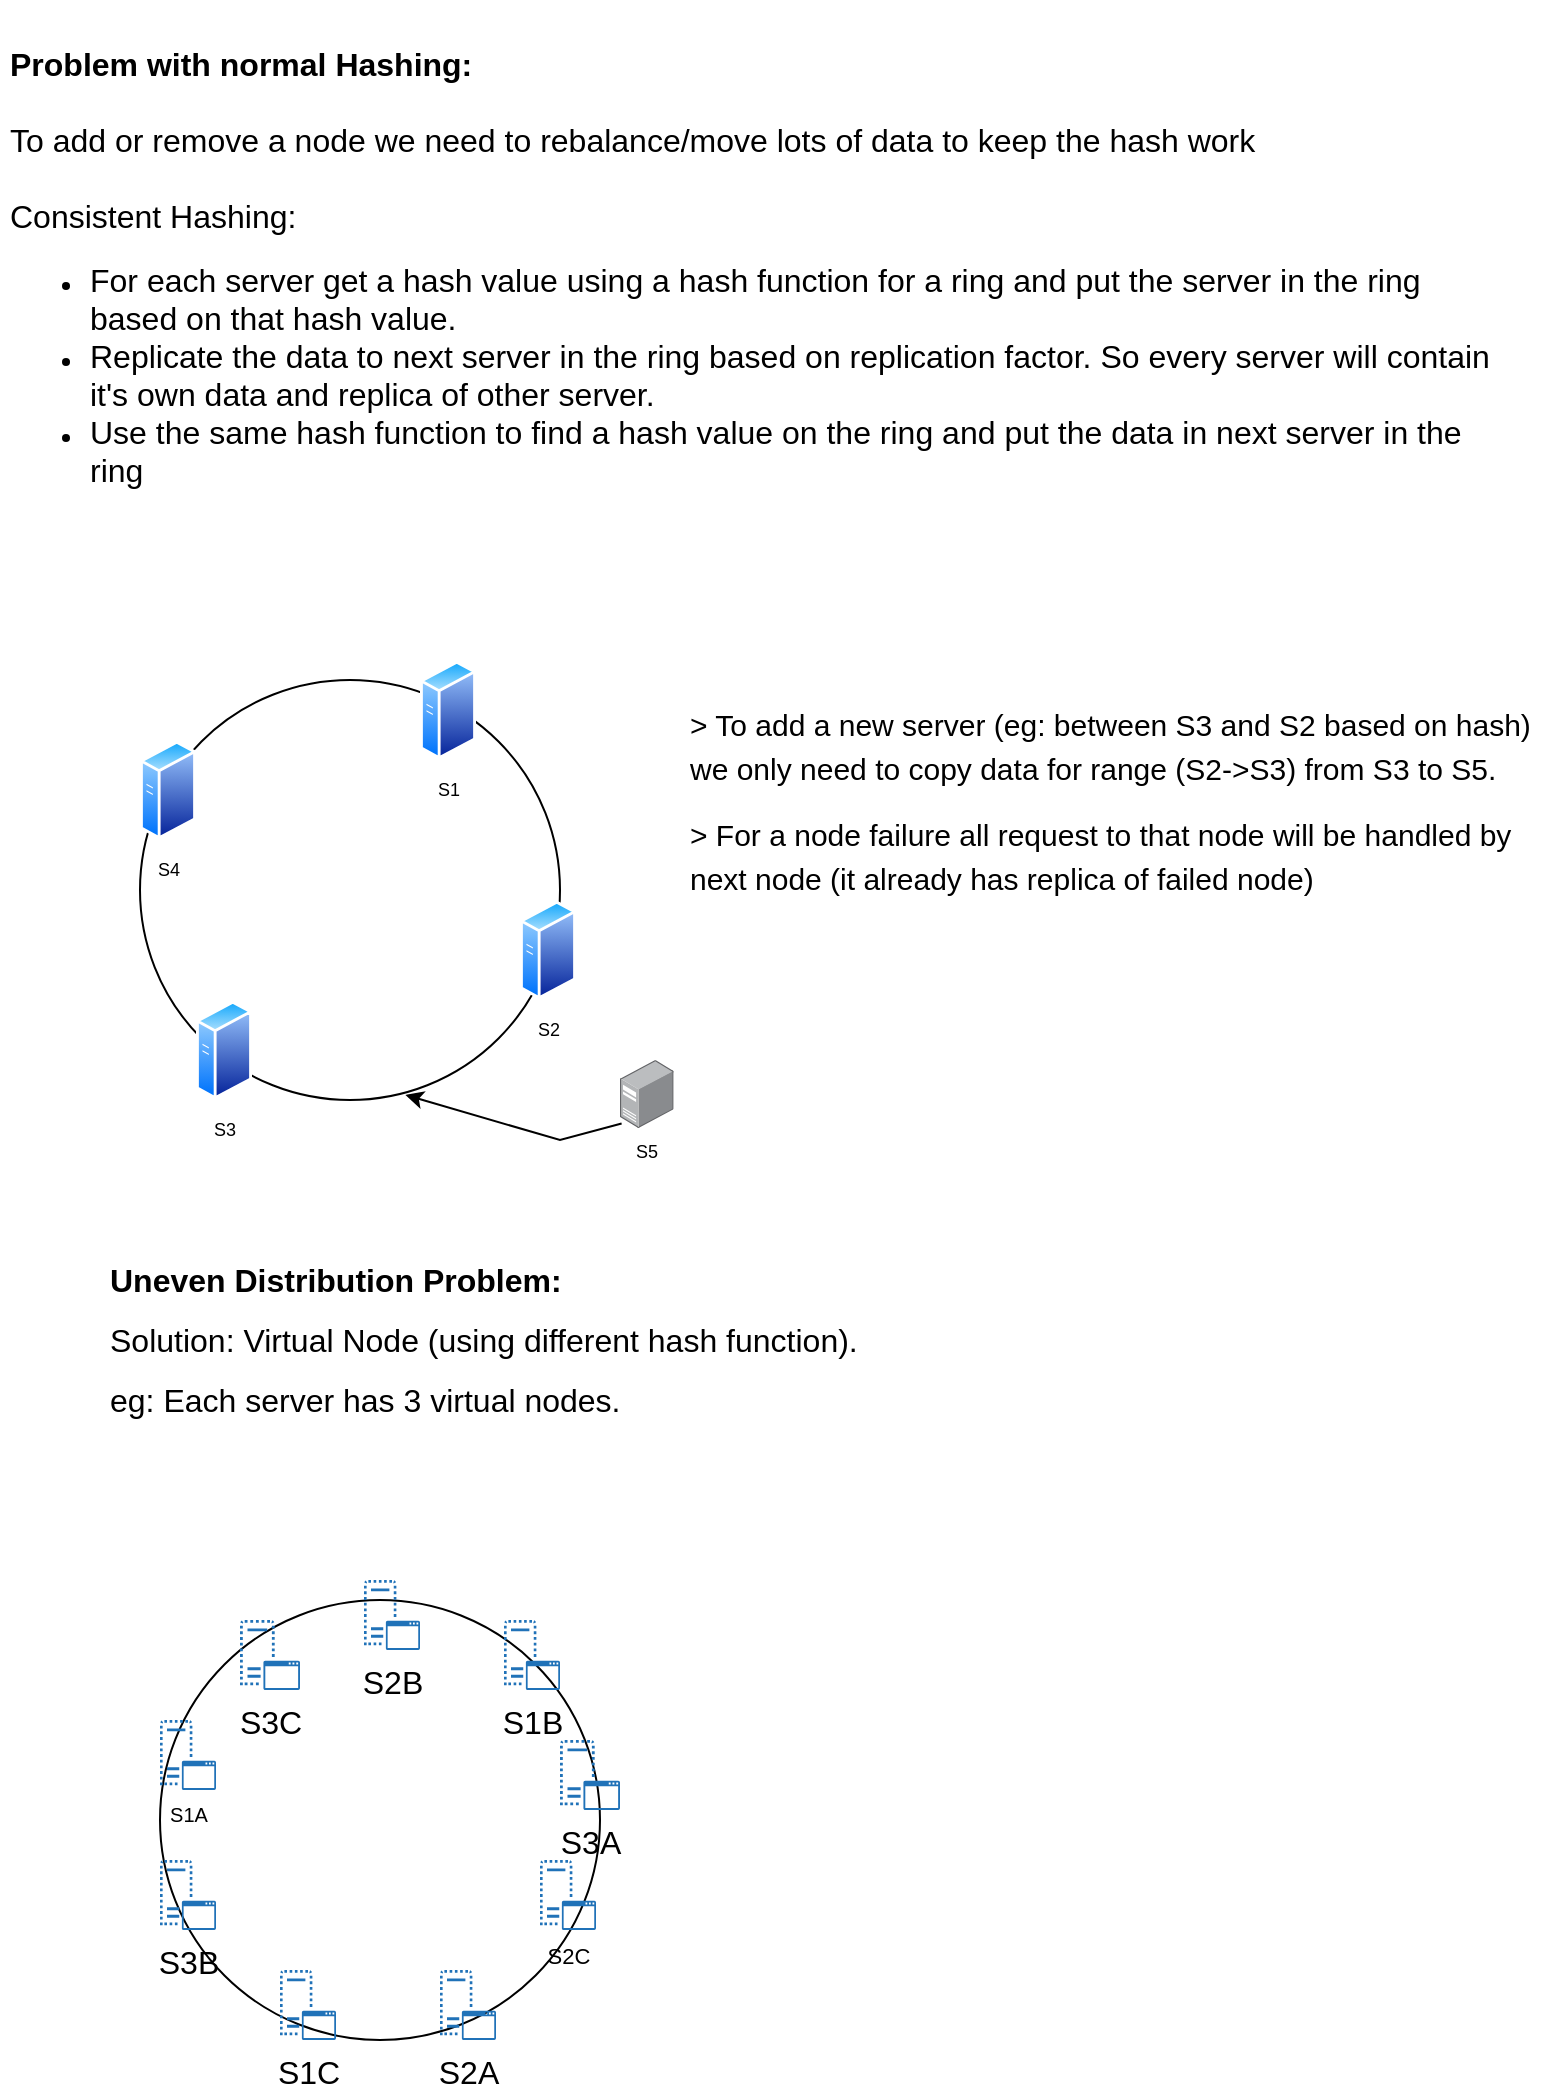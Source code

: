 <mxfile version="20.7.4" type="device"><diagram id="bq1fMjolwCYCcFmVZnmH" name="Page-1"><mxGraphModel dx="1050" dy="619" grid="1" gridSize="10" guides="1" tooltips="1" connect="1" arrows="1" fold="1" page="1" pageScale="1" pageWidth="850" pageHeight="1100" math="0" shadow="0"><root><mxCell id="0"/><mxCell id="1" parent="0"/><mxCell id="XRIyzE5vZDBe56b4LAHJ-6" value="&lt;h1&gt;&lt;font size=&quot;3&quot;&gt;Problem with normal Hashing:&lt;/font&gt;&lt;/h1&gt;&lt;div&gt;&lt;font size=&quot;3&quot;&gt;To add or remove a node we need to rebalance/move lots of data to keep the hash work&lt;/font&gt;&lt;/div&gt;&lt;div&gt;&lt;font size=&quot;3&quot;&gt;&lt;br&gt;&lt;/font&gt;&lt;/div&gt;&lt;div&gt;&lt;font size=&quot;3&quot;&gt;Consistent Hashing:&lt;/font&gt;&lt;/div&gt;&lt;div&gt;&lt;ul&gt;&lt;li&gt;&lt;font size=&quot;3&quot;&gt;For each server get a hash value using a hash function for a ring and put the server in the ring based on that hash value.&lt;/font&gt;&lt;/li&gt;&lt;li&gt;&lt;font size=&quot;3&quot;&gt;Replicate the data to next server in the ring based on replication factor. So every server will contain it's own data and replica of other server.&lt;/font&gt;&lt;/li&gt;&lt;li&gt;&lt;font size=&quot;3&quot;&gt;Use the same hash function to find a hash value on the ring and put the data in next server in the ring&lt;/font&gt;&lt;/li&gt;&lt;/ul&gt;&lt;/div&gt;" style="text;html=1;strokeColor=none;fillColor=none;spacing=5;spacingTop=-20;whiteSpace=wrap;overflow=hidden;rounded=0;" vertex="1" parent="1"><mxGeometry x="20" y="20" width="750" height="260" as="geometry"/></mxCell><mxCell id="XRIyzE5vZDBe56b4LAHJ-7" value="" style="ellipse;whiteSpace=wrap;html=1;aspect=fixed;fontSize=9;" vertex="1" parent="1"><mxGeometry x="90" y="350" width="210" height="210" as="geometry"/></mxCell><mxCell id="XRIyzE5vZDBe56b4LAHJ-8" value="S4" style="aspect=fixed;perimeter=ellipsePerimeter;html=1;align=center;shadow=0;dashed=0;spacingTop=3;image;image=img/lib/active_directory/generic_server.svg;fontSize=9;" vertex="1" parent="1"><mxGeometry x="90" y="380" width="28.0" height="50" as="geometry"/></mxCell><mxCell id="XRIyzE5vZDBe56b4LAHJ-9" value="S1" style="aspect=fixed;perimeter=ellipsePerimeter;html=1;align=center;shadow=0;dashed=0;spacingTop=3;image;image=img/lib/active_directory/generic_server.svg;fontSize=9;" vertex="1" parent="1"><mxGeometry x="230" y="340" width="28.0" height="50" as="geometry"/></mxCell><mxCell id="XRIyzE5vZDBe56b4LAHJ-10" value="S3" style="aspect=fixed;perimeter=ellipsePerimeter;html=1;align=center;shadow=0;dashed=0;spacingTop=3;image;image=img/lib/active_directory/generic_server.svg;fontSize=9;" vertex="1" parent="1"><mxGeometry x="118" y="510" width="28" height="50" as="geometry"/></mxCell><mxCell id="XRIyzE5vZDBe56b4LAHJ-11" value="S2" style="aspect=fixed;perimeter=ellipsePerimeter;html=1;align=center;shadow=0;dashed=0;spacingTop=3;image;image=img/lib/active_directory/generic_server.svg;fontSize=9;" vertex="1" parent="1"><mxGeometry x="280" y="460" width="28.0" height="50" as="geometry"/></mxCell><mxCell id="XRIyzE5vZDBe56b4LAHJ-12" value="S5" style="points=[];aspect=fixed;html=1;align=center;shadow=0;dashed=0;image;image=img/lib/allied_telesis/computer_and_terminals/Server_Desktop.svg;fontSize=9;" vertex="1" parent="1"><mxGeometry x="330" y="540" width="26.82" height="34" as="geometry"/></mxCell><mxCell id="XRIyzE5vZDBe56b4LAHJ-14" value="" style="endArrow=classic;html=1;rounded=0;fontSize=9;exitX=0.03;exitY=0.935;exitDx=0;exitDy=0;exitPerimeter=0;entryX=0.632;entryY=0.988;entryDx=0;entryDy=0;entryPerimeter=0;" edge="1" parent="1" source="XRIyzE5vZDBe56b4LAHJ-12" target="XRIyzE5vZDBe56b4LAHJ-7"><mxGeometry width="50" height="50" relative="1" as="geometry"><mxPoint x="400" y="350" as="sourcePoint"/><mxPoint x="450" y="300" as="targetPoint"/><Array as="points"><mxPoint x="300" y="580"/></Array></mxGeometry></mxCell><mxCell id="XRIyzE5vZDBe56b4LAHJ-15" value="&lt;h1&gt;&lt;span style=&quot;font-size: 15px; font-weight: 400;&quot;&gt;&amp;gt; To add a new server (eg: between S3 and S2 based on hash) we only need to copy data for range (S2-&amp;gt;S3) from S3 to S5.&lt;/span&gt;&lt;/h1&gt;&lt;h1&gt;&lt;span style=&quot;font-size: 15px; font-weight: 400;&quot;&gt;&amp;gt; For a node failure all request to that node will be handled by next node (it already has replica of failed node)&lt;/span&gt;&lt;/h1&gt;&lt;div&gt;&lt;br&gt;&lt;/div&gt;" style="text;html=1;strokeColor=none;fillColor=none;spacing=5;spacingTop=-20;whiteSpace=wrap;overflow=hidden;rounded=0;fontSize=9;align=left;" vertex="1" parent="1"><mxGeometry x="360" y="360" width="440" height="160" as="geometry"/></mxCell><mxCell id="XRIyzE5vZDBe56b4LAHJ-16" value="&lt;h1 style=&quot;font-size: 16px;&quot;&gt;&lt;font style=&quot;font-size: 16px;&quot;&gt;Uneven Distribution Problem:&lt;/font&gt;&lt;/h1&gt;&lt;h1 style=&quot;font-size: 16px;&quot;&gt;&lt;span style=&quot;font-weight: 400;&quot;&gt;&lt;font style=&quot;font-size: 16px;&quot;&gt;Solution: Virtual Node (using different hash function).&lt;/font&gt;&lt;/span&gt;&lt;/h1&gt;&lt;h1 style=&quot;font-size: 16px;&quot;&gt;&lt;span style=&quot;font-weight: 400;&quot;&gt;&lt;font style=&quot;font-size: 16px;&quot;&gt;eg: Each server has 3 virtual nodes.&lt;/font&gt;&lt;/span&gt;&lt;/h1&gt;" style="text;html=1;strokeColor=none;fillColor=none;spacing=5;spacingTop=-20;whiteSpace=wrap;overflow=hidden;rounded=0;fontSize=15;" vertex="1" parent="1"><mxGeometry x="70" y="640" width="650" height="90" as="geometry"/></mxCell><mxCell id="XRIyzE5vZDBe56b4LAHJ-17" value="" style="ellipse;whiteSpace=wrap;html=1;aspect=fixed;fontSize=16;" vertex="1" parent="1"><mxGeometry x="100" y="810" width="220" height="220" as="geometry"/></mxCell><mxCell id="XRIyzE5vZDBe56b4LAHJ-19" value="S1A" style="sketch=0;pointerEvents=1;shadow=0;dashed=0;html=1;strokeColor=none;labelPosition=center;verticalLabelPosition=bottom;verticalAlign=top;outlineConnect=0;align=center;shape=mxgraph.office.servers.virtual_application_server;fillColor=#2072B8;fontSize=10;" vertex="1" parent="1"><mxGeometry x="100" y="870" width="28" height="35" as="geometry"/></mxCell><mxCell id="XRIyzE5vZDBe56b4LAHJ-20" value="S3C" style="sketch=0;pointerEvents=1;shadow=0;dashed=0;html=1;strokeColor=none;labelPosition=center;verticalLabelPosition=bottom;verticalAlign=top;outlineConnect=0;align=center;shape=mxgraph.office.servers.virtual_application_server;fillColor=#2072B8;fontSize=16;" vertex="1" parent="1"><mxGeometry x="140" y="820" width="30" height="35" as="geometry"/></mxCell><mxCell id="XRIyzE5vZDBe56b4LAHJ-21" value="S2B" style="sketch=0;pointerEvents=1;shadow=0;dashed=0;html=1;strokeColor=none;labelPosition=center;verticalLabelPosition=bottom;verticalAlign=top;outlineConnect=0;align=center;shape=mxgraph.office.servers.virtual_application_server;fillColor=#2072B8;fontSize=16;" vertex="1" parent="1"><mxGeometry x="202" y="800" width="28" height="35" as="geometry"/></mxCell><mxCell id="XRIyzE5vZDBe56b4LAHJ-22" value="S1B" style="sketch=0;pointerEvents=1;shadow=0;dashed=0;html=1;strokeColor=none;labelPosition=center;verticalLabelPosition=bottom;verticalAlign=top;outlineConnect=0;align=center;shape=mxgraph.office.servers.virtual_application_server;fillColor=#2072B8;fontSize=16;" vertex="1" parent="1"><mxGeometry x="272" y="820" width="28" height="35" as="geometry"/></mxCell><mxCell id="XRIyzE5vZDBe56b4LAHJ-23" value="S3A" style="sketch=0;pointerEvents=1;shadow=0;dashed=0;html=1;strokeColor=none;labelPosition=center;verticalLabelPosition=bottom;verticalAlign=top;outlineConnect=0;align=center;shape=mxgraph.office.servers.virtual_application_server;fillColor=#2072B8;fontSize=16;" vertex="1" parent="1"><mxGeometry x="300" y="880" width="30" height="35" as="geometry"/></mxCell><mxCell id="XRIyzE5vZDBe56b4LAHJ-24" value="S2C" style="sketch=0;pointerEvents=1;shadow=0;dashed=0;html=1;strokeColor=none;labelPosition=center;verticalLabelPosition=bottom;verticalAlign=top;outlineConnect=0;align=center;shape=mxgraph.office.servers.virtual_application_server;fillColor=#2072B8;fontSize=11;" vertex="1" parent="1"><mxGeometry x="290" y="940" width="28" height="35" as="geometry"/></mxCell><mxCell id="XRIyzE5vZDBe56b4LAHJ-25" value="S2A" style="sketch=0;pointerEvents=1;shadow=0;dashed=0;html=1;strokeColor=none;labelPosition=center;verticalLabelPosition=bottom;verticalAlign=top;outlineConnect=0;align=center;shape=mxgraph.office.servers.virtual_application_server;fillColor=#2072B8;fontSize=16;" vertex="1" parent="1"><mxGeometry x="240" y="995" width="28" height="35" as="geometry"/></mxCell><mxCell id="XRIyzE5vZDBe56b4LAHJ-26" value="S1C" style="sketch=0;pointerEvents=1;shadow=0;dashed=0;html=1;strokeColor=none;labelPosition=center;verticalLabelPosition=bottom;verticalAlign=top;outlineConnect=0;align=center;shape=mxgraph.office.servers.virtual_application_server;fillColor=#2072B8;fontSize=16;" vertex="1" parent="1"><mxGeometry x="160" y="995" width="28" height="35" as="geometry"/></mxCell><mxCell id="XRIyzE5vZDBe56b4LAHJ-27" value="S3B" style="sketch=0;pointerEvents=1;shadow=0;dashed=0;html=1;strokeColor=none;labelPosition=center;verticalLabelPosition=bottom;verticalAlign=top;outlineConnect=0;align=center;shape=mxgraph.office.servers.virtual_application_server;fillColor=#2072B8;fontSize=16;" vertex="1" parent="1"><mxGeometry x="100" y="940" width="28" height="35" as="geometry"/></mxCell></root></mxGraphModel></diagram></mxfile>